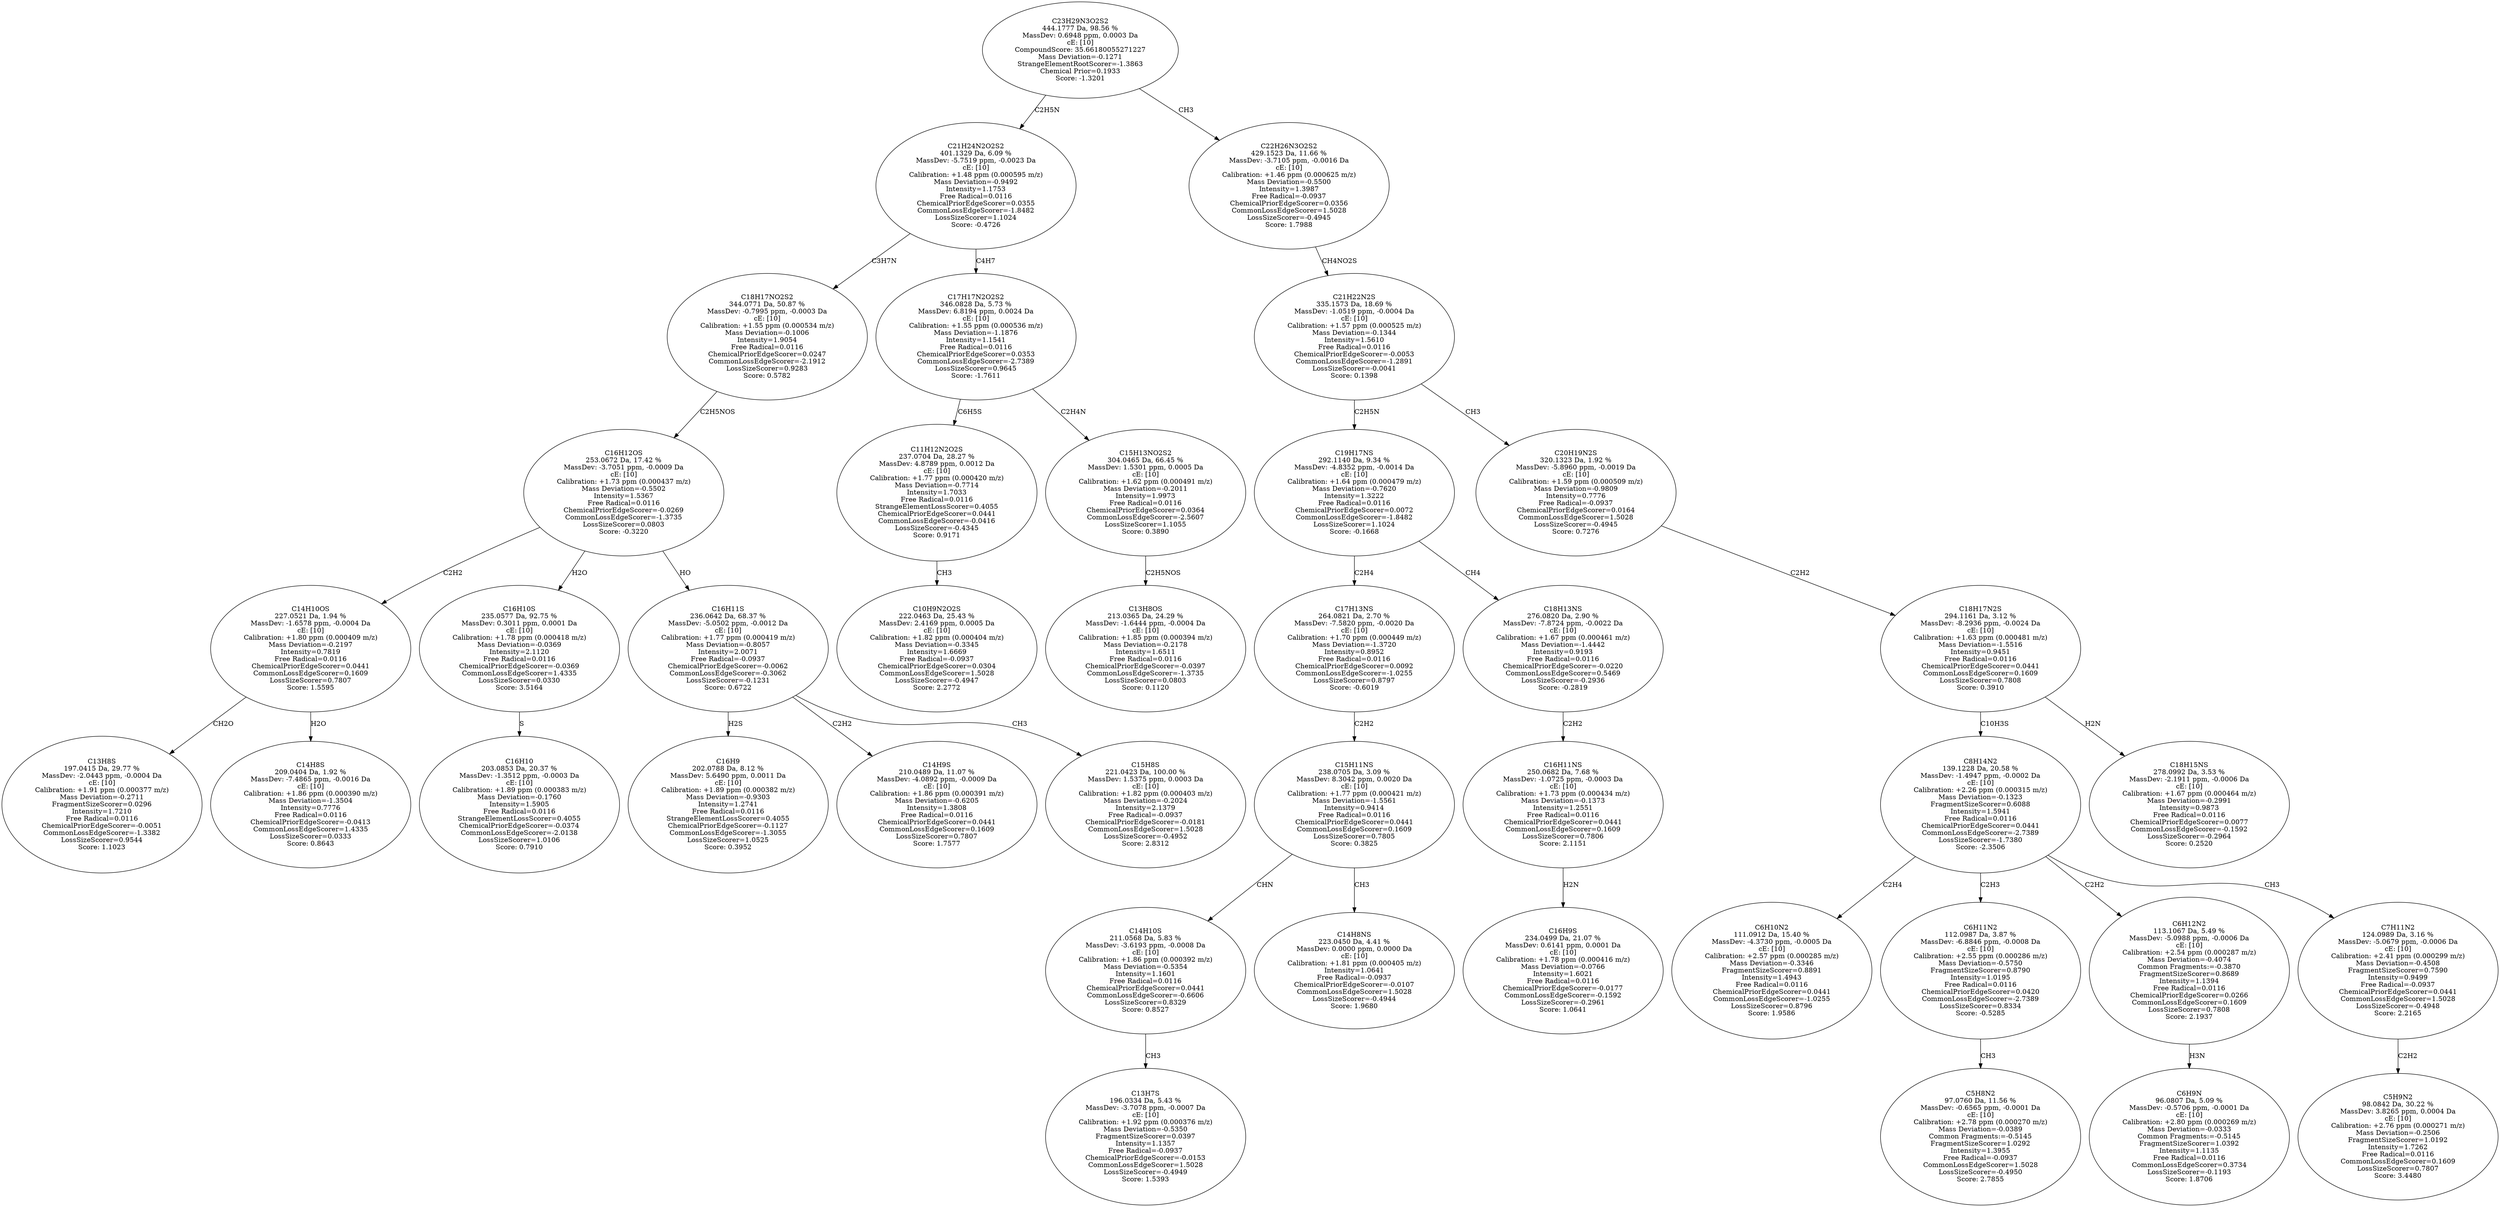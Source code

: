 strict digraph {
v1 [label="C13H8S\n197.0415 Da, 29.77 %\nMassDev: -2.0443 ppm, -0.0004 Da\ncE: [10]\nCalibration: +1.91 ppm (0.000377 m/z)\nMass Deviation=-0.2711\nFragmentSizeScorer=0.0296\nIntensity=1.7210\nFree Radical=0.0116\nChemicalPriorEdgeScorer=-0.0051\nCommonLossEdgeScorer=-1.3382\nLossSizeScorer=0.9544\nScore: 1.1023"];
v2 [label="C14H8S\n209.0404 Da, 1.92 %\nMassDev: -7.4865 ppm, -0.0016 Da\ncE: [10]\nCalibration: +1.86 ppm (0.000390 m/z)\nMass Deviation=-1.3504\nIntensity=0.7776\nFree Radical=0.0116\nChemicalPriorEdgeScorer=-0.0413\nCommonLossEdgeScorer=1.4335\nLossSizeScorer=0.0333\nScore: 0.8643"];
v3 [label="C14H10OS\n227.0521 Da, 1.94 %\nMassDev: -1.6578 ppm, -0.0004 Da\ncE: [10]\nCalibration: +1.80 ppm (0.000409 m/z)\nMass Deviation=-0.2197\nIntensity=0.7819\nFree Radical=0.0116\nChemicalPriorEdgeScorer=0.0441\nCommonLossEdgeScorer=0.1609\nLossSizeScorer=0.7807\nScore: 1.5595"];
v4 [label="C16H10\n203.0853 Da, 20.37 %\nMassDev: -1.3512 ppm, -0.0003 Da\ncE: [10]\nCalibration: +1.89 ppm (0.000383 m/z)\nMass Deviation=-0.1760\nIntensity=1.5905\nFree Radical=0.0116\nStrangeElementLossScorer=0.4055\nChemicalPriorEdgeScorer=-0.0374\nCommonLossEdgeScorer=-2.0138\nLossSizeScorer=1.0106\nScore: 0.7910"];
v5 [label="C16H10S\n235.0577 Da, 92.75 %\nMassDev: 0.3011 ppm, 0.0001 Da\ncE: [10]\nCalibration: +1.78 ppm (0.000418 m/z)\nMass Deviation=-0.0369\nIntensity=2.1120\nFree Radical=0.0116\nChemicalPriorEdgeScorer=-0.0369\nCommonLossEdgeScorer=1.4335\nLossSizeScorer=0.0330\nScore: 3.5164"];
v6 [label="C16H9\n202.0788 Da, 8.12 %\nMassDev: 5.6490 ppm, 0.0011 Da\ncE: [10]\nCalibration: +1.89 ppm (0.000382 m/z)\nMass Deviation=-0.9303\nIntensity=1.2741\nFree Radical=0.0116\nStrangeElementLossScorer=0.4055\nChemicalPriorEdgeScorer=-0.1127\nCommonLossEdgeScorer=-1.3055\nLossSizeScorer=1.0525\nScore: 0.3952"];
v7 [label="C14H9S\n210.0489 Da, 11.07 %\nMassDev: -4.0892 ppm, -0.0009 Da\ncE: [10]\nCalibration: +1.86 ppm (0.000391 m/z)\nMass Deviation=-0.6205\nIntensity=1.3808\nFree Radical=0.0116\nChemicalPriorEdgeScorer=0.0441\nCommonLossEdgeScorer=0.1609\nLossSizeScorer=0.7807\nScore: 1.7577"];
v8 [label="C15H8S\n221.0423 Da, 100.00 %\nMassDev: 1.5375 ppm, 0.0003 Da\ncE: [10]\nCalibration: +1.82 ppm (0.000403 m/z)\nMass Deviation=-0.2024\nIntensity=2.1379\nFree Radical=-0.0937\nChemicalPriorEdgeScorer=-0.0181\nCommonLossEdgeScorer=1.5028\nLossSizeScorer=-0.4952\nScore: 2.8312"];
v9 [label="C16H11S\n236.0642 Da, 68.37 %\nMassDev: -5.0502 ppm, -0.0012 Da\ncE: [10]\nCalibration: +1.77 ppm (0.000419 m/z)\nMass Deviation=-0.8057\nIntensity=2.0071\nFree Radical=-0.0937\nChemicalPriorEdgeScorer=-0.0062\nCommonLossEdgeScorer=-0.3062\nLossSizeScorer=-0.1231\nScore: 0.6722"];
v10 [label="C16H12OS\n253.0672 Da, 17.42 %\nMassDev: -3.7051 ppm, -0.0009 Da\ncE: [10]\nCalibration: +1.73 ppm (0.000437 m/z)\nMass Deviation=-0.5502\nIntensity=1.5367\nFree Radical=0.0116\nChemicalPriorEdgeScorer=-0.0269\nCommonLossEdgeScorer=-1.3735\nLossSizeScorer=0.0803\nScore: -0.3220"];
v11 [label="C18H17NO2S2\n344.0771 Da, 50.87 %\nMassDev: -0.7995 ppm, -0.0003 Da\ncE: [10]\nCalibration: +1.55 ppm (0.000534 m/z)\nMass Deviation=-0.1006\nIntensity=1.9054\nFree Radical=0.0116\nChemicalPriorEdgeScorer=0.0247\nCommonLossEdgeScorer=-2.1912\nLossSizeScorer=0.9283\nScore: 0.5782"];
v12 [label="C10H9N2O2S\n222.0463 Da, 25.43 %\nMassDev: 2.4169 ppm, 0.0005 Da\ncE: [10]\nCalibration: +1.82 ppm (0.000404 m/z)\nMass Deviation=-0.3345\nIntensity=1.6669\nFree Radical=-0.0937\nChemicalPriorEdgeScorer=0.0304\nCommonLossEdgeScorer=1.5028\nLossSizeScorer=-0.4947\nScore: 2.2772"];
v13 [label="C11H12N2O2S\n237.0704 Da, 28.27 %\nMassDev: 4.8789 ppm, 0.0012 Da\ncE: [10]\nCalibration: +1.77 ppm (0.000420 m/z)\nMass Deviation=-0.7714\nIntensity=1.7033\nFree Radical=0.0116\nStrangeElementLossScorer=0.4055\nChemicalPriorEdgeScorer=0.0441\nCommonLossEdgeScorer=-0.0416\nLossSizeScorer=-0.4345\nScore: 0.9171"];
v14 [label="C13H8OS\n213.0365 Da, 24.29 %\nMassDev: -1.6444 ppm, -0.0004 Da\ncE: [10]\nCalibration: +1.85 ppm (0.000394 m/z)\nMass Deviation=-0.2178\nIntensity=1.6511\nFree Radical=0.0116\nChemicalPriorEdgeScorer=-0.0397\nCommonLossEdgeScorer=-1.3735\nLossSizeScorer=0.0803\nScore: 0.1120"];
v15 [label="C15H13NO2S2\n304.0465 Da, 66.45 %\nMassDev: 1.5301 ppm, 0.0005 Da\ncE: [10]\nCalibration: +1.62 ppm (0.000491 m/z)\nMass Deviation=-0.2011\nIntensity=1.9973\nFree Radical=0.0116\nChemicalPriorEdgeScorer=0.0364\nCommonLossEdgeScorer=-2.5607\nLossSizeScorer=1.1055\nScore: 0.3890"];
v16 [label="C17H17N2O2S2\n346.0828 Da, 5.73 %\nMassDev: 6.8194 ppm, 0.0024 Da\ncE: [10]\nCalibration: +1.55 ppm (0.000536 m/z)\nMass Deviation=-1.1876\nIntensity=1.1541\nFree Radical=0.0116\nChemicalPriorEdgeScorer=0.0353\nCommonLossEdgeScorer=-2.7389\nLossSizeScorer=0.9645\nScore: -1.7611"];
v17 [label="C21H24N2O2S2\n401.1329 Da, 6.09 %\nMassDev: -5.7519 ppm, -0.0023 Da\ncE: [10]\nCalibration: +1.48 ppm (0.000595 m/z)\nMass Deviation=-0.9492\nIntensity=1.1753\nFree Radical=0.0116\nChemicalPriorEdgeScorer=0.0355\nCommonLossEdgeScorer=-1.8482\nLossSizeScorer=1.1024\nScore: -0.4726"];
v18 [label="C13H7S\n196.0334 Da, 5.43 %\nMassDev: -3.7078 ppm, -0.0007 Da\ncE: [10]\nCalibration: +1.92 ppm (0.000376 m/z)\nMass Deviation=-0.5350\nFragmentSizeScorer=0.0397\nIntensity=1.1357\nFree Radical=-0.0937\nChemicalPriorEdgeScorer=-0.0153\nCommonLossEdgeScorer=1.5028\nLossSizeScorer=-0.4949\nScore: 1.5393"];
v19 [label="C14H10S\n211.0568 Da, 5.83 %\nMassDev: -3.6193 ppm, -0.0008 Da\ncE: [10]\nCalibration: +1.86 ppm (0.000392 m/z)\nMass Deviation=-0.5354\nIntensity=1.1601\nFree Radical=0.0116\nChemicalPriorEdgeScorer=0.0441\nCommonLossEdgeScorer=-0.6606\nLossSizeScorer=0.8329\nScore: 0.8527"];
v20 [label="C14H8NS\n223.0450 Da, 4.41 %\nMassDev: 0.0000 ppm, 0.0000 Da\ncE: [10]\nCalibration: +1.81 ppm (0.000405 m/z)\nIntensity=1.0641\nFree Radical=-0.0937\nChemicalPriorEdgeScorer=-0.0107\nCommonLossEdgeScorer=1.5028\nLossSizeScorer=-0.4944\nScore: 1.9680"];
v21 [label="C15H11NS\n238.0705 Da, 3.09 %\nMassDev: 8.3042 ppm, 0.0020 Da\ncE: [10]\nCalibration: +1.77 ppm (0.000421 m/z)\nMass Deviation=-1.5561\nIntensity=0.9414\nFree Radical=0.0116\nChemicalPriorEdgeScorer=0.0441\nCommonLossEdgeScorer=0.1609\nLossSizeScorer=0.7805\nScore: 0.3825"];
v22 [label="C17H13NS\n264.0821 Da, 2.70 %\nMassDev: -7.5820 ppm, -0.0020 Da\ncE: [10]\nCalibration: +1.70 ppm (0.000449 m/z)\nMass Deviation=-1.3720\nIntensity=0.8952\nFree Radical=0.0116\nChemicalPriorEdgeScorer=0.0092\nCommonLossEdgeScorer=-1.0255\nLossSizeScorer=0.8797\nScore: -0.6019"];
v23 [label="C16H9S\n234.0499 Da, 21.07 %\nMassDev: 0.6141 ppm, 0.0001 Da\ncE: [10]\nCalibration: +1.78 ppm (0.000416 m/z)\nMass Deviation=-0.0766\nIntensity=1.6021\nFree Radical=0.0116\nChemicalPriorEdgeScorer=-0.0177\nCommonLossEdgeScorer=-0.1592\nLossSizeScorer=-0.2961\nScore: 1.0641"];
v24 [label="C16H11NS\n250.0682 Da, 7.68 %\nMassDev: -1.0725 ppm, -0.0003 Da\ncE: [10]\nCalibration: +1.73 ppm (0.000434 m/z)\nMass Deviation=-0.1373\nIntensity=1.2551\nFree Radical=0.0116\nChemicalPriorEdgeScorer=0.0441\nCommonLossEdgeScorer=0.1609\nLossSizeScorer=0.7806\nScore: 2.1151"];
v25 [label="C18H13NS\n276.0820 Da, 2.90 %\nMassDev: -7.8724 ppm, -0.0022 Da\ncE: [10]\nCalibration: +1.67 ppm (0.000461 m/z)\nMass Deviation=-1.4442\nIntensity=0.9193\nFree Radical=0.0116\nChemicalPriorEdgeScorer=-0.0220\nCommonLossEdgeScorer=0.5469\nLossSizeScorer=-0.2936\nScore: -0.2819"];
v26 [label="C19H17NS\n292.1140 Da, 9.34 %\nMassDev: -4.8352 ppm, -0.0014 Da\ncE: [10]\nCalibration: +1.64 ppm (0.000479 m/z)\nMass Deviation=-0.7620\nIntensity=1.3222\nFree Radical=0.0116\nChemicalPriorEdgeScorer=0.0072\nCommonLossEdgeScorer=-1.8482\nLossSizeScorer=1.1024\nScore: -0.1668"];
v27 [label="C6H10N2\n111.0912 Da, 15.40 %\nMassDev: -4.3730 ppm, -0.0005 Da\ncE: [10]\nCalibration: +2.57 ppm (0.000285 m/z)\nMass Deviation=-0.3346\nFragmentSizeScorer=0.8891\nIntensity=1.4943\nFree Radical=0.0116\nChemicalPriorEdgeScorer=0.0441\nCommonLossEdgeScorer=-1.0255\nLossSizeScorer=0.8796\nScore: 1.9586"];
v28 [label="C5H8N2\n97.0760 Da, 11.56 %\nMassDev: -0.6565 ppm, -0.0001 Da\ncE: [10]\nCalibration: +2.78 ppm (0.000270 m/z)\nMass Deviation=-0.0389\nCommon Fragments:=-0.5145\nFragmentSizeScorer=1.0292\nIntensity=1.3955\nFree Radical=-0.0937\nCommonLossEdgeScorer=1.5028\nLossSizeScorer=-0.4950\nScore: 2.7855"];
v29 [label="C6H11N2\n112.0987 Da, 3.87 %\nMassDev: -6.8846 ppm, -0.0008 Da\ncE: [10]\nCalibration: +2.55 ppm (0.000286 m/z)\nMass Deviation=-0.5750\nFragmentSizeScorer=0.8790\nIntensity=1.0195\nFree Radical=0.0116\nChemicalPriorEdgeScorer=0.0420\nCommonLossEdgeScorer=-2.7389\nLossSizeScorer=0.8334\nScore: -0.5285"];
v30 [label="C6H9N\n96.0807 Da, 5.09 %\nMassDev: -0.5706 ppm, -0.0001 Da\ncE: [10]\nCalibration: +2.80 ppm (0.000269 m/z)\nMass Deviation=-0.0333\nCommon Fragments:=-0.5145\nFragmentSizeScorer=1.0392\nIntensity=1.1135\nFree Radical=0.0116\nCommonLossEdgeScorer=0.3734\nLossSizeScorer=-0.1193\nScore: 1.8706"];
v31 [label="C6H12N2\n113.1067 Da, 5.49 %\nMassDev: -5.0988 ppm, -0.0006 Da\ncE: [10]\nCalibration: +2.54 ppm (0.000287 m/z)\nMass Deviation=-0.4074\nCommon Fragments:=-0.3870\nFragmentSizeScorer=0.8689\nIntensity=1.1394\nFree Radical=0.0116\nChemicalPriorEdgeScorer=0.0266\nCommonLossEdgeScorer=0.1609\nLossSizeScorer=0.7808\nScore: 2.1937"];
v32 [label="C5H9N2\n98.0842 Da, 30.22 %\nMassDev: 3.8265 ppm, 0.0004 Da\ncE: [10]\nCalibration: +2.76 ppm (0.000271 m/z)\nMass Deviation=-0.2506\nFragmentSizeScorer=1.0192\nIntensity=1.7262\nFree Radical=0.0116\nCommonLossEdgeScorer=0.1609\nLossSizeScorer=0.7807\nScore: 3.4480"];
v33 [label="C7H11N2\n124.0989 Da, 3.16 %\nMassDev: -5.0679 ppm, -0.0006 Da\ncE: [10]\nCalibration: +2.41 ppm (0.000299 m/z)\nMass Deviation=-0.4508\nFragmentSizeScorer=0.7590\nIntensity=0.9499\nFree Radical=-0.0937\nChemicalPriorEdgeScorer=0.0441\nCommonLossEdgeScorer=1.5028\nLossSizeScorer=-0.4948\nScore: 2.2165"];
v34 [label="C8H14N2\n139.1228 Da, 20.58 %\nMassDev: -1.4947 ppm, -0.0002 Da\ncE: [10]\nCalibration: +2.26 ppm (0.000315 m/z)\nMass Deviation=-0.1323\nFragmentSizeScorer=0.6088\nIntensity=1.5941\nFree Radical=0.0116\nChemicalPriorEdgeScorer=0.0441\nCommonLossEdgeScorer=-2.7389\nLossSizeScorer=-1.7380\nScore: -2.3506"];
v35 [label="C18H15NS\n278.0992 Da, 3.53 %\nMassDev: -2.1911 ppm, -0.0006 Da\ncE: [10]\nCalibration: +1.67 ppm (0.000464 m/z)\nMass Deviation=-0.2991\nIntensity=0.9873\nFree Radical=0.0116\nChemicalPriorEdgeScorer=0.0077\nCommonLossEdgeScorer=-0.1592\nLossSizeScorer=-0.2964\nScore: 0.2520"];
v36 [label="C18H17N2S\n294.1161 Da, 3.12 %\nMassDev: -8.2936 ppm, -0.0024 Da\ncE: [10]\nCalibration: +1.63 ppm (0.000481 m/z)\nMass Deviation=-1.5516\nIntensity=0.9451\nFree Radical=0.0116\nChemicalPriorEdgeScorer=0.0441\nCommonLossEdgeScorer=0.1609\nLossSizeScorer=0.7808\nScore: 0.3910"];
v37 [label="C20H19N2S\n320.1323 Da, 1.92 %\nMassDev: -5.8960 ppm, -0.0019 Da\ncE: [10]\nCalibration: +1.59 ppm (0.000509 m/z)\nMass Deviation=-0.9809\nIntensity=0.7776\nFree Radical=-0.0937\nChemicalPriorEdgeScorer=0.0164\nCommonLossEdgeScorer=1.5028\nLossSizeScorer=-0.4945\nScore: 0.7276"];
v38 [label="C21H22N2S\n335.1573 Da, 18.69 %\nMassDev: -1.0519 ppm, -0.0004 Da\ncE: [10]\nCalibration: +1.57 ppm (0.000525 m/z)\nMass Deviation=-0.1344\nIntensity=1.5610\nFree Radical=0.0116\nChemicalPriorEdgeScorer=-0.0053\nCommonLossEdgeScorer=-1.2891\nLossSizeScorer=-0.0041\nScore: 0.1398"];
v39 [label="C22H26N3O2S2\n429.1523 Da, 11.66 %\nMassDev: -3.7105 ppm, -0.0016 Da\ncE: [10]\nCalibration: +1.46 ppm (0.000625 m/z)\nMass Deviation=-0.5500\nIntensity=1.3987\nFree Radical=-0.0937\nChemicalPriorEdgeScorer=0.0356\nCommonLossEdgeScorer=1.5028\nLossSizeScorer=-0.4945\nScore: 1.7988"];
v40 [label="C23H29N3O2S2\n444.1777 Da, 98.56 %\nMassDev: 0.6948 ppm, 0.0003 Da\ncE: [10]\nCompoundScore: 35.66180055271227\nMass Deviation=-0.1271\nStrangeElementRootScorer=-1.3863\nChemical Prior=0.1933\nScore: -1.3201"];
v3 -> v1 [label="CH2O"];
v3 -> v2 [label="H2O"];
v10 -> v3 [label="C2H2"];
v5 -> v4 [label="S"];
v10 -> v5 [label="H2O"];
v9 -> v6 [label="H2S"];
v9 -> v7 [label="C2H2"];
v9 -> v8 [label="CH3"];
v10 -> v9 [label="HO"];
v11 -> v10 [label="C2H5NOS"];
v17 -> v11 [label="C3H7N"];
v13 -> v12 [label="CH3"];
v16 -> v13 [label="C6H5S"];
v15 -> v14 [label="C2H5NOS"];
v16 -> v15 [label="C2H4N"];
v17 -> v16 [label="C4H7"];
v40 -> v17 [label="C2H5N"];
v19 -> v18 [label="CH3"];
v21 -> v19 [label="CHN"];
v21 -> v20 [label="CH3"];
v22 -> v21 [label="C2H2"];
v26 -> v22 [label="C2H4"];
v24 -> v23 [label="H2N"];
v25 -> v24 [label="C2H2"];
v26 -> v25 [label="CH4"];
v38 -> v26 [label="C2H5N"];
v34 -> v27 [label="C2H4"];
v29 -> v28 [label="CH3"];
v34 -> v29 [label="C2H3"];
v31 -> v30 [label="H3N"];
v34 -> v31 [label="C2H2"];
v33 -> v32 [label="C2H2"];
v34 -> v33 [label="CH3"];
v36 -> v34 [label="C10H3S"];
v36 -> v35 [label="H2N"];
v37 -> v36 [label="C2H2"];
v38 -> v37 [label="CH3"];
v39 -> v38 [label="CH4NO2S"];
v40 -> v39 [label="CH3"];
}